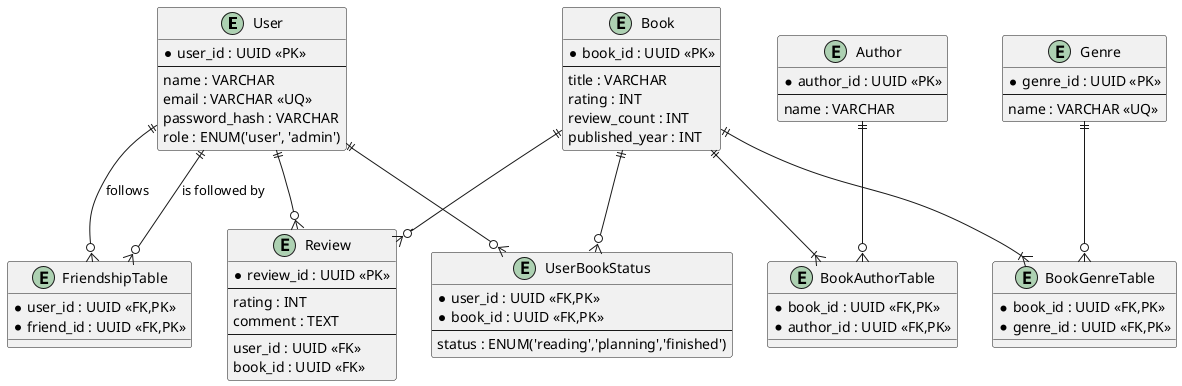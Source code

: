 @startuml

entity "User" as user {
  * user_id : UUID <<PK>>
  --
  name : VARCHAR
  email : VARCHAR <<UQ>>
  password_hash : VARCHAR
  role : ENUM('user', 'admin')
}

entity "Book" as book {
  * book_id : UUID <<PK>>
  --
  title : VARCHAR
  rating : INT
  review_count : INT
  published_year : INT
}

entity "Review" as review {
  * review_id : UUID <<PK>>
  --
  rating : INT
  comment : TEXT
  --
  user_id : UUID <<FK>>
  book_id : UUID <<FK>>
}

entity "UserBookStatus" as status {
  * user_id : UUID <<FK,PK>>
  * book_id : UUID <<FK,PK>>
  --
  status : ENUM('reading','planning','finished')
}

entity "Author" as author {
  * author_id : UUID <<PK>>
  --
  name : VARCHAR
}

entity "BookAuthorTable" as book_author_table {
  * book_id : UUID <<FK,PK>>
  * author_id : UUID <<FK,PK>>
}

entity "Genre" as genre {
  * genre_id : UUID <<PK>>
  --
  name : VARCHAR <<UQ>>
}

entity "BookGenreTable" as book_genre_table {
  * book_id : UUID <<FK,PK>>
  * genre_id : UUID <<FK,PK>>
}

entity "FriendshipTable" as friendship_table {
  * user_id : UUID <<FK,PK>>
  * friend_id : UUID <<FK,PK>>
}


user ||--o{ review

book ||--o{ review

user ||--o{ status

book ||--o{ status

book ||--|{ book_author_table

author ||--o{ book_author_table

book ||--|{ book_genre_table

genre ||--o{ book_genre_table

user ||--o{ friendship_table : "follows"
user ||--o{ friendship_table : "is followed by"

@enduml
